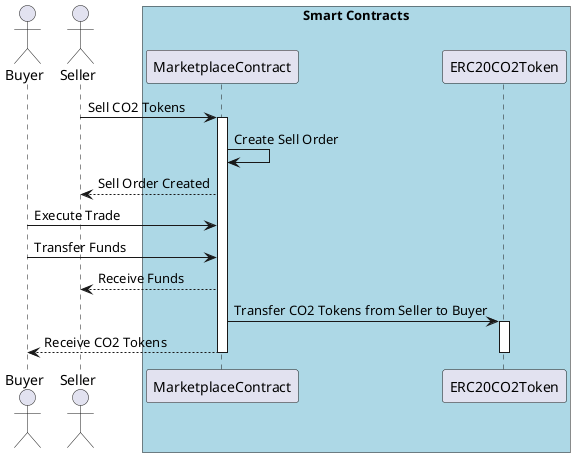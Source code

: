 @startuml

actor Buyer
actor Seller

Seller -> MarketplaceContract: Sell CO2 Tokens

box "Smart Contracts" #LightBlue
  participant MarketplaceContract
  participant ERC20CO2Token
end box

activate MarketplaceContract

MarketplaceContract -> MarketplaceContract: Create Sell Order
Seller <-- MarketplaceContract: Sell Order Created

Buyer -> MarketplaceContract: Execute Trade
Buyer -> MarketplaceContract: Transfer Funds

Seller <-- MarketplaceContract: Receive Funds

MarketplaceContract -> ERC20CO2Token: Transfer CO2 Tokens from Seller to Buyer
activate ERC20CO2Token

Buyer <-- MarketplaceContract: Receive CO2 Tokens

deactivate MarketplaceContract
deactivate ERC20CO2Token

@enduml

